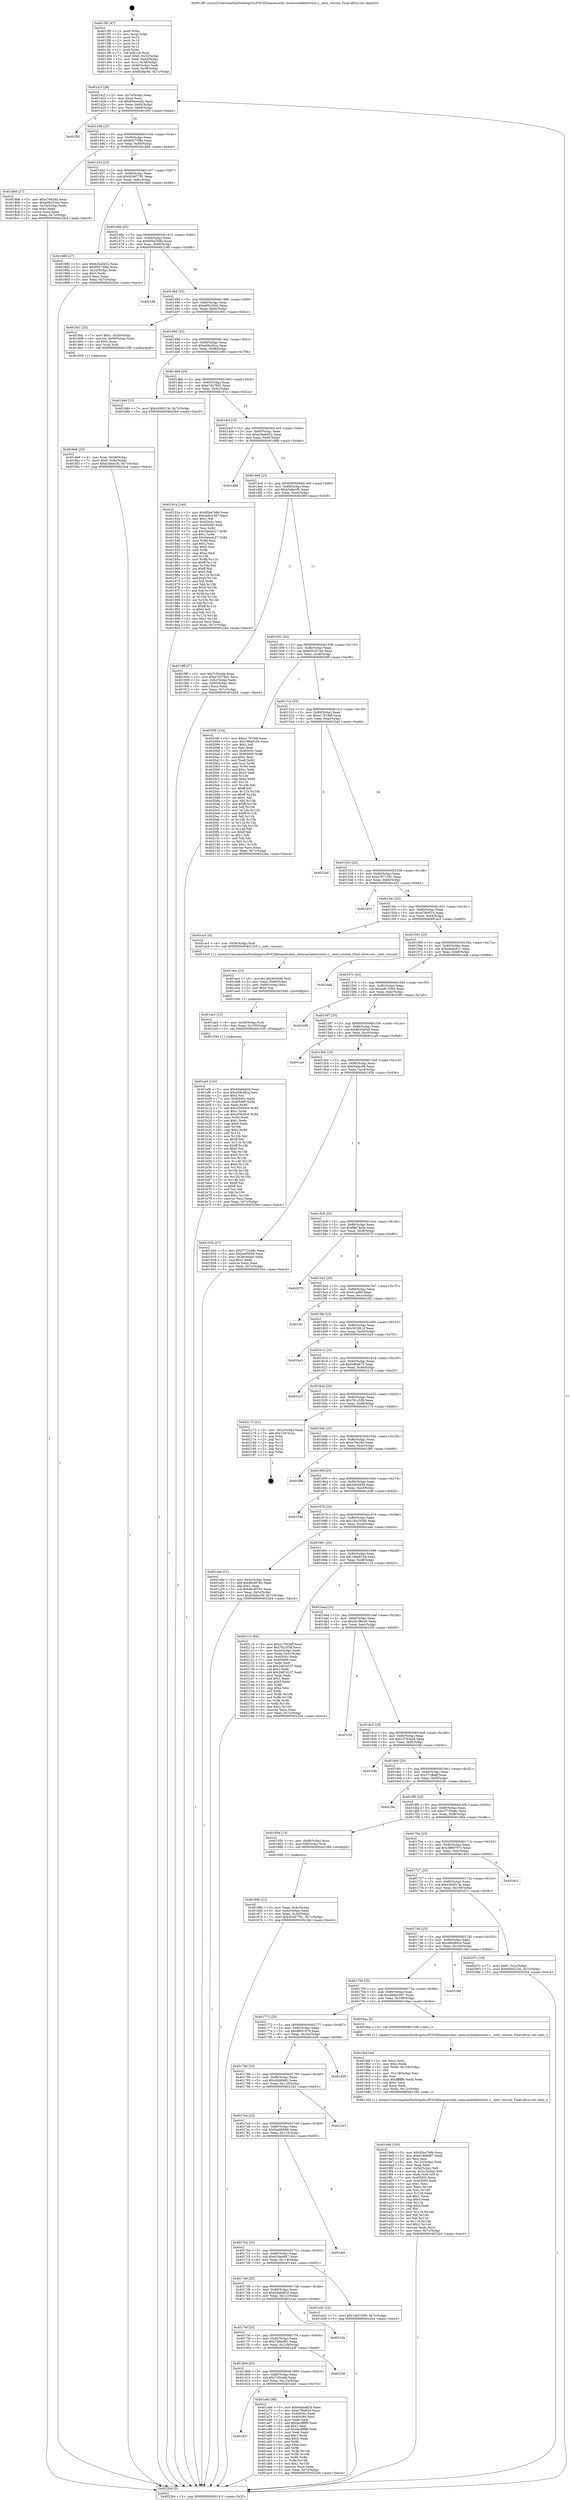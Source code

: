 digraph "0x4013f0" {
  label = "0x4013f0 (/mnt/c/Users/mathe/Desktop/tcc/POCII/binaries/extr_memcachedextstore.c__next_version_Final-ollvm.out::main(0))"
  labelloc = "t"
  node[shape=record]

  Entry [label="",width=0.3,height=0.3,shape=circle,fillcolor=black,style=filled]
  "0x40141f" [label="{
     0x40141f [26]\l
     | [instrs]\l
     &nbsp;&nbsp;0x40141f \<+3\>: mov -0x7c(%rbp),%eax\l
     &nbsp;&nbsp;0x401422 \<+2\>: mov %eax,%ecx\l
     &nbsp;&nbsp;0x401424 \<+6\>: sub $0x804ee4dc,%ecx\l
     &nbsp;&nbsp;0x40142a \<+3\>: mov %eax,-0x80(%rbp)\l
     &nbsp;&nbsp;0x40142d \<+6\>: mov %ecx,-0x84(%rbp)\l
     &nbsp;&nbsp;0x401433 \<+6\>: je 0000000000401f92 \<main+0xba2\>\l
  }"]
  "0x401f92" [label="{
     0x401f92\l
  }", style=dashed]
  "0x401439" [label="{
     0x401439 [25]\l
     | [instrs]\l
     &nbsp;&nbsp;0x401439 \<+5\>: jmp 000000000040143e \<main+0x4e\>\l
     &nbsp;&nbsp;0x40143e \<+3\>: mov -0x80(%rbp),%eax\l
     &nbsp;&nbsp;0x401441 \<+5\>: sub $0x89273f9a,%eax\l
     &nbsp;&nbsp;0x401446 \<+6\>: mov %eax,-0x88(%rbp)\l
     &nbsp;&nbsp;0x40144c \<+6\>: je 00000000004018b6 \<main+0x4c6\>\l
  }"]
  Exit [label="",width=0.3,height=0.3,shape=circle,fillcolor=black,style=filled,peripheries=2]
  "0x4018b6" [label="{
     0x4018b6 [27]\l
     | [instrs]\l
     &nbsp;&nbsp;0x4018b6 \<+5\>: mov $0xa79426d,%eax\l
     &nbsp;&nbsp;0x4018bb \<+5\>: mov $0xa06233ed,%ecx\l
     &nbsp;&nbsp;0x4018c0 \<+3\>: mov -0x34(%rbp),%edx\l
     &nbsp;&nbsp;0x4018c3 \<+3\>: cmp $0x0,%edx\l
     &nbsp;&nbsp;0x4018c6 \<+3\>: cmove %ecx,%eax\l
     &nbsp;&nbsp;0x4018c9 \<+3\>: mov %eax,-0x7c(%rbp)\l
     &nbsp;&nbsp;0x4018cc \<+5\>: jmp 00000000004022b4 \<main+0xec4\>\l
  }"]
  "0x401452" [label="{
     0x401452 [25]\l
     | [instrs]\l
     &nbsp;&nbsp;0x401452 \<+5\>: jmp 0000000000401457 \<main+0x67\>\l
     &nbsp;&nbsp;0x401457 \<+3\>: mov -0x80(%rbp),%eax\l
     &nbsp;&nbsp;0x40145a \<+5\>: sub $0x929d7781,%eax\l
     &nbsp;&nbsp;0x40145f \<+6\>: mov %eax,-0x8c(%rbp)\l
     &nbsp;&nbsp;0x401465 \<+6\>: je 0000000000401880 \<main+0x490\>\l
  }"]
  "0x401af4" [label="{
     0x401af4 [144]\l
     | [instrs]\l
     &nbsp;&nbsp;0x401af4 \<+5\>: mov $0x64aba82d,%eax\l
     &nbsp;&nbsp;0x401af9 \<+5\>: mov $0xa58c49ca,%esi\l
     &nbsp;&nbsp;0x401afe \<+2\>: mov $0x1,%cl\l
     &nbsp;&nbsp;0x401b00 \<+7\>: mov 0x40505c,%edx\l
     &nbsp;&nbsp;0x401b07 \<+8\>: mov 0x405060,%r8d\l
     &nbsp;&nbsp;0x401b0f \<+3\>: mov %edx,%r9d\l
     &nbsp;&nbsp;0x401b12 \<+7\>: add $0xcf3829c6,%r9d\l
     &nbsp;&nbsp;0x401b19 \<+4\>: sub $0x1,%r9d\l
     &nbsp;&nbsp;0x401b1d \<+7\>: sub $0xcf3829c6,%r9d\l
     &nbsp;&nbsp;0x401b24 \<+4\>: imul %r9d,%edx\l
     &nbsp;&nbsp;0x401b28 \<+3\>: and $0x1,%edx\l
     &nbsp;&nbsp;0x401b2b \<+3\>: cmp $0x0,%edx\l
     &nbsp;&nbsp;0x401b2e \<+4\>: sete %r10b\l
     &nbsp;&nbsp;0x401b32 \<+4\>: cmp $0xa,%r8d\l
     &nbsp;&nbsp;0x401b36 \<+4\>: setl %r11b\l
     &nbsp;&nbsp;0x401b3a \<+3\>: mov %r10b,%bl\l
     &nbsp;&nbsp;0x401b3d \<+3\>: xor $0xff,%bl\l
     &nbsp;&nbsp;0x401b40 \<+3\>: mov %r11b,%r14b\l
     &nbsp;&nbsp;0x401b43 \<+4\>: xor $0xff,%r14b\l
     &nbsp;&nbsp;0x401b47 \<+3\>: xor $0x0,%cl\l
     &nbsp;&nbsp;0x401b4a \<+3\>: mov %bl,%r15b\l
     &nbsp;&nbsp;0x401b4d \<+4\>: and $0x0,%r15b\l
     &nbsp;&nbsp;0x401b51 \<+3\>: and %cl,%r10b\l
     &nbsp;&nbsp;0x401b54 \<+3\>: mov %r14b,%r12b\l
     &nbsp;&nbsp;0x401b57 \<+4\>: and $0x0,%r12b\l
     &nbsp;&nbsp;0x401b5b \<+3\>: and %cl,%r11b\l
     &nbsp;&nbsp;0x401b5e \<+3\>: or %r10b,%r15b\l
     &nbsp;&nbsp;0x401b61 \<+3\>: or %r11b,%r12b\l
     &nbsp;&nbsp;0x401b64 \<+3\>: xor %r12b,%r15b\l
     &nbsp;&nbsp;0x401b67 \<+3\>: or %r14b,%bl\l
     &nbsp;&nbsp;0x401b6a \<+3\>: xor $0xff,%bl\l
     &nbsp;&nbsp;0x401b6d \<+3\>: or $0x0,%cl\l
     &nbsp;&nbsp;0x401b70 \<+2\>: and %cl,%bl\l
     &nbsp;&nbsp;0x401b72 \<+3\>: or %bl,%r15b\l
     &nbsp;&nbsp;0x401b75 \<+4\>: test $0x1,%r15b\l
     &nbsp;&nbsp;0x401b79 \<+3\>: cmovne %esi,%eax\l
     &nbsp;&nbsp;0x401b7c \<+3\>: mov %eax,-0x7c(%rbp)\l
     &nbsp;&nbsp;0x401b7f \<+5\>: jmp 00000000004022b4 \<main+0xec4\>\l
  }"]
  "0x401880" [label="{
     0x401880 [27]\l
     | [instrs]\l
     &nbsp;&nbsp;0x401880 \<+5\>: mov $0xb2ba6452,%eax\l
     &nbsp;&nbsp;0x401885 \<+5\>: mov $0x89273f9a,%ecx\l
     &nbsp;&nbsp;0x40188a \<+3\>: mov -0x34(%rbp),%edx\l
     &nbsp;&nbsp;0x40188d \<+3\>: cmp $0x1,%edx\l
     &nbsp;&nbsp;0x401890 \<+3\>: cmovl %ecx,%eax\l
     &nbsp;&nbsp;0x401893 \<+3\>: mov %eax,-0x7c(%rbp)\l
     &nbsp;&nbsp;0x401896 \<+5\>: jmp 00000000004022b4 \<main+0xec4\>\l
  }"]
  "0x40146b" [label="{
     0x40146b [25]\l
     | [instrs]\l
     &nbsp;&nbsp;0x40146b \<+5\>: jmp 0000000000401470 \<main+0x80\>\l
     &nbsp;&nbsp;0x401470 \<+3\>: mov -0x80(%rbp),%eax\l
     &nbsp;&nbsp;0x401473 \<+5\>: sub $0x95ba7b8b,%eax\l
     &nbsp;&nbsp;0x401478 \<+6\>: mov %eax,-0x90(%rbp)\l
     &nbsp;&nbsp;0x40147e \<+6\>: je 0000000000402188 \<main+0xd98\>\l
  }"]
  "0x401ae5" [label="{
     0x401ae5 [15]\l
     | [instrs]\l
     &nbsp;&nbsp;0x401ae5 \<+4\>: mov -0x58(%rbp),%rdi\l
     &nbsp;&nbsp;0x401ae9 \<+6\>: mov %eax,-0x130(%rbp)\l
     &nbsp;&nbsp;0x401aef \<+5\>: call 0000000000401030 \<free@plt\>\l
     | [calls]\l
     &nbsp;&nbsp;0x401030 \{1\} (unknown)\l
  }"]
  "0x402188" [label="{
     0x402188\l
  }", style=dashed]
  "0x401484" [label="{
     0x401484 [25]\l
     | [instrs]\l
     &nbsp;&nbsp;0x401484 \<+5\>: jmp 0000000000401489 \<main+0x99\>\l
     &nbsp;&nbsp;0x401489 \<+3\>: mov -0x80(%rbp),%eax\l
     &nbsp;&nbsp;0x40148c \<+5\>: sub $0xa06233ed,%eax\l
     &nbsp;&nbsp;0x401491 \<+6\>: mov %eax,-0x94(%rbp)\l
     &nbsp;&nbsp;0x401497 \<+6\>: je 00000000004018d1 \<main+0x4e1\>\l
  }"]
  "0x401ace" [label="{
     0x401ace [23]\l
     | [instrs]\l
     &nbsp;&nbsp;0x401ace \<+10\>: movabs $0x4030d6,%rdi\l
     &nbsp;&nbsp;0x401ad8 \<+3\>: mov %eax,-0x60(%rbp)\l
     &nbsp;&nbsp;0x401adb \<+3\>: mov -0x60(%rbp),%esi\l
     &nbsp;&nbsp;0x401ade \<+2\>: mov $0x0,%al\l
     &nbsp;&nbsp;0x401ae0 \<+5\>: call 0000000000401040 \<printf@plt\>\l
     | [calls]\l
     &nbsp;&nbsp;0x401040 \{1\} (unknown)\l
  }"]
  "0x4018d1" [label="{
     0x4018d1 [23]\l
     | [instrs]\l
     &nbsp;&nbsp;0x4018d1 \<+7\>: movl $0x1,-0x50(%rbp)\l
     &nbsp;&nbsp;0x4018d8 \<+4\>: movslq -0x50(%rbp),%rax\l
     &nbsp;&nbsp;0x4018dc \<+4\>: shl $0x2,%rax\l
     &nbsp;&nbsp;0x4018e0 \<+3\>: mov %rax,%rdi\l
     &nbsp;&nbsp;0x4018e3 \<+5\>: call 0000000000401050 \<malloc@plt\>\l
     | [calls]\l
     &nbsp;&nbsp;0x401050 \{1\} (unknown)\l
  }"]
  "0x40149d" [label="{
     0x40149d [25]\l
     | [instrs]\l
     &nbsp;&nbsp;0x40149d \<+5\>: jmp 00000000004014a2 \<main+0xb2\>\l
     &nbsp;&nbsp;0x4014a2 \<+3\>: mov -0x80(%rbp),%eax\l
     &nbsp;&nbsp;0x4014a5 \<+5\>: sub $0xa58c49ca,%eax\l
     &nbsp;&nbsp;0x4014aa \<+6\>: mov %eax,-0x98(%rbp)\l
     &nbsp;&nbsp;0x4014b0 \<+6\>: je 0000000000401b84 \<main+0x794\>\l
  }"]
  "0x401821" [label="{
     0x401821\l
  }", style=dashed]
  "0x401b84" [label="{
     0x401b84 [12]\l
     | [instrs]\l
     &nbsp;&nbsp;0x401b84 \<+7\>: movl $0x4500013e,-0x7c(%rbp)\l
     &nbsp;&nbsp;0x401b8b \<+5\>: jmp 00000000004022b4 \<main+0xec4\>\l
  }"]
  "0x4014b6" [label="{
     0x4014b6 [25]\l
     | [instrs]\l
     &nbsp;&nbsp;0x4014b6 \<+5\>: jmp 00000000004014bb \<main+0xcb\>\l
     &nbsp;&nbsp;0x4014bb \<+3\>: mov -0x80(%rbp),%eax\l
     &nbsp;&nbsp;0x4014be \<+5\>: sub $0xa7d279d1,%eax\l
     &nbsp;&nbsp;0x4014c3 \<+6\>: mov %eax,-0x9c(%rbp)\l
     &nbsp;&nbsp;0x4014c9 \<+6\>: je 000000000040191a \<main+0x52a\>\l
  }"]
  "0x401a6d" [label="{
     0x401a6d [88]\l
     | [instrs]\l
     &nbsp;&nbsp;0x401a6d \<+5\>: mov $0x64aba82d,%eax\l
     &nbsp;&nbsp;0x401a72 \<+5\>: mov $0xe7f6e924,%ecx\l
     &nbsp;&nbsp;0x401a77 \<+7\>: mov 0x40505c,%edx\l
     &nbsp;&nbsp;0x401a7e \<+7\>: mov 0x405060,%esi\l
     &nbsp;&nbsp;0x401a85 \<+2\>: mov %edx,%edi\l
     &nbsp;&nbsp;0x401a87 \<+6\>: add $0xfac9ff98,%edi\l
     &nbsp;&nbsp;0x401a8d \<+3\>: sub $0x1,%edi\l
     &nbsp;&nbsp;0x401a90 \<+6\>: sub $0xfac9ff98,%edi\l
     &nbsp;&nbsp;0x401a96 \<+3\>: imul %edi,%edx\l
     &nbsp;&nbsp;0x401a99 \<+3\>: and $0x1,%edx\l
     &nbsp;&nbsp;0x401a9c \<+3\>: cmp $0x0,%edx\l
     &nbsp;&nbsp;0x401a9f \<+4\>: sete %r8b\l
     &nbsp;&nbsp;0x401aa3 \<+3\>: cmp $0xa,%esi\l
     &nbsp;&nbsp;0x401aa6 \<+4\>: setl %r9b\l
     &nbsp;&nbsp;0x401aaa \<+3\>: mov %r8b,%r10b\l
     &nbsp;&nbsp;0x401aad \<+3\>: and %r9b,%r10b\l
     &nbsp;&nbsp;0x401ab0 \<+3\>: xor %r9b,%r8b\l
     &nbsp;&nbsp;0x401ab3 \<+3\>: or %r8b,%r10b\l
     &nbsp;&nbsp;0x401ab6 \<+4\>: test $0x1,%r10b\l
     &nbsp;&nbsp;0x401aba \<+3\>: cmovne %ecx,%eax\l
     &nbsp;&nbsp;0x401abd \<+3\>: mov %eax,-0x7c(%rbp)\l
     &nbsp;&nbsp;0x401ac0 \<+5\>: jmp 00000000004022b4 \<main+0xec4\>\l
  }"]
  "0x40191a" [label="{
     0x40191a [144]\l
     | [instrs]\l
     &nbsp;&nbsp;0x40191a \<+5\>: mov $0x95ba7b8b,%eax\l
     &nbsp;&nbsp;0x40191f \<+5\>: mov $0x4b8a10d7,%ecx\l
     &nbsp;&nbsp;0x401924 \<+2\>: mov $0x1,%dl\l
     &nbsp;&nbsp;0x401926 \<+7\>: mov 0x40505c,%esi\l
     &nbsp;&nbsp;0x40192d \<+7\>: mov 0x405060,%edi\l
     &nbsp;&nbsp;0x401934 \<+3\>: mov %esi,%r8d\l
     &nbsp;&nbsp;0x401937 \<+7\>: sub $0x3aea4c27,%r8d\l
     &nbsp;&nbsp;0x40193e \<+4\>: sub $0x1,%r8d\l
     &nbsp;&nbsp;0x401942 \<+7\>: add $0x3aea4c27,%r8d\l
     &nbsp;&nbsp;0x401949 \<+4\>: imul %r8d,%esi\l
     &nbsp;&nbsp;0x40194d \<+3\>: and $0x1,%esi\l
     &nbsp;&nbsp;0x401950 \<+3\>: cmp $0x0,%esi\l
     &nbsp;&nbsp;0x401953 \<+4\>: sete %r9b\l
     &nbsp;&nbsp;0x401957 \<+3\>: cmp $0xa,%edi\l
     &nbsp;&nbsp;0x40195a \<+4\>: setl %r10b\l
     &nbsp;&nbsp;0x40195e \<+3\>: mov %r9b,%r11b\l
     &nbsp;&nbsp;0x401961 \<+4\>: xor $0xff,%r11b\l
     &nbsp;&nbsp;0x401965 \<+3\>: mov %r10b,%bl\l
     &nbsp;&nbsp;0x401968 \<+3\>: xor $0xff,%bl\l
     &nbsp;&nbsp;0x40196b \<+3\>: xor $0x0,%dl\l
     &nbsp;&nbsp;0x40196e \<+3\>: mov %r11b,%r14b\l
     &nbsp;&nbsp;0x401971 \<+4\>: and $0x0,%r14b\l
     &nbsp;&nbsp;0x401975 \<+3\>: and %dl,%r9b\l
     &nbsp;&nbsp;0x401978 \<+3\>: mov %bl,%r15b\l
     &nbsp;&nbsp;0x40197b \<+4\>: and $0x0,%r15b\l
     &nbsp;&nbsp;0x40197f \<+3\>: and %dl,%r10b\l
     &nbsp;&nbsp;0x401982 \<+3\>: or %r9b,%r14b\l
     &nbsp;&nbsp;0x401985 \<+3\>: or %r10b,%r15b\l
     &nbsp;&nbsp;0x401988 \<+3\>: xor %r15b,%r14b\l
     &nbsp;&nbsp;0x40198b \<+3\>: or %bl,%r11b\l
     &nbsp;&nbsp;0x40198e \<+4\>: xor $0xff,%r11b\l
     &nbsp;&nbsp;0x401992 \<+3\>: or $0x0,%dl\l
     &nbsp;&nbsp;0x401995 \<+3\>: and %dl,%r11b\l
     &nbsp;&nbsp;0x401998 \<+3\>: or %r11b,%r14b\l
     &nbsp;&nbsp;0x40199b \<+4\>: test $0x1,%r14b\l
     &nbsp;&nbsp;0x40199f \<+3\>: cmovne %ecx,%eax\l
     &nbsp;&nbsp;0x4019a2 \<+3\>: mov %eax,-0x7c(%rbp)\l
     &nbsp;&nbsp;0x4019a5 \<+5\>: jmp 00000000004022b4 \<main+0xec4\>\l
  }"]
  "0x4014cf" [label="{
     0x4014cf [25]\l
     | [instrs]\l
     &nbsp;&nbsp;0x4014cf \<+5\>: jmp 00000000004014d4 \<main+0xe4\>\l
     &nbsp;&nbsp;0x4014d4 \<+3\>: mov -0x80(%rbp),%eax\l
     &nbsp;&nbsp;0x4014d7 \<+5\>: sub $0xb2ba6452,%eax\l
     &nbsp;&nbsp;0x4014dc \<+6\>: mov %eax,-0xa0(%rbp)\l
     &nbsp;&nbsp;0x4014e2 \<+6\>: je 000000000040189b \<main+0x4ab\>\l
  }"]
  "0x401808" [label="{
     0x401808 [25]\l
     | [instrs]\l
     &nbsp;&nbsp;0x401808 \<+5\>: jmp 000000000040180d \<main+0x41d\>\l
     &nbsp;&nbsp;0x40180d \<+3\>: mov -0x80(%rbp),%eax\l
     &nbsp;&nbsp;0x401810 \<+5\>: sub $0x7cf3cbfa,%eax\l
     &nbsp;&nbsp;0x401815 \<+6\>: mov %eax,-0x124(%rbp)\l
     &nbsp;&nbsp;0x40181b \<+6\>: je 0000000000401a6d \<main+0x67d\>\l
  }"]
  "0x40189b" [label="{
     0x40189b\l
  }", style=dashed]
  "0x4014e8" [label="{
     0x4014e8 [25]\l
     | [instrs]\l
     &nbsp;&nbsp;0x4014e8 \<+5\>: jmp 00000000004014ed \<main+0xfd\>\l
     &nbsp;&nbsp;0x4014ed \<+3\>: mov -0x80(%rbp),%eax\l
     &nbsp;&nbsp;0x4014f0 \<+5\>: sub $0xb3ebe1fb,%eax\l
     &nbsp;&nbsp;0x4014f5 \<+6\>: mov %eax,-0xa4(%rbp)\l
     &nbsp;&nbsp;0x4014fb \<+6\>: je 00000000004018ff \<main+0x50f\>\l
  }"]
  "0x40224f" [label="{
     0x40224f\l
  }", style=dashed]
  "0x4018ff" [label="{
     0x4018ff [27]\l
     | [instrs]\l
     &nbsp;&nbsp;0x4018ff \<+5\>: mov $0x7cf3cbfa,%eax\l
     &nbsp;&nbsp;0x401904 \<+5\>: mov $0xa7d279d1,%ecx\l
     &nbsp;&nbsp;0x401909 \<+3\>: mov -0x5c(%rbp),%edx\l
     &nbsp;&nbsp;0x40190c \<+3\>: cmp -0x50(%rbp),%edx\l
     &nbsp;&nbsp;0x40190f \<+3\>: cmovl %ecx,%eax\l
     &nbsp;&nbsp;0x401912 \<+3\>: mov %eax,-0x7c(%rbp)\l
     &nbsp;&nbsp;0x401915 \<+5\>: jmp 00000000004022b4 \<main+0xec4\>\l
  }"]
  "0x401501" [label="{
     0x401501 [25]\l
     | [instrs]\l
     &nbsp;&nbsp;0x401501 \<+5\>: jmp 0000000000401506 \<main+0x116\>\l
     &nbsp;&nbsp;0x401506 \<+3\>: mov -0x80(%rbp),%eax\l
     &nbsp;&nbsp;0x401509 \<+5\>: sub $0xb50421be,%eax\l
     &nbsp;&nbsp;0x40150e \<+6\>: mov %eax,-0xa8(%rbp)\l
     &nbsp;&nbsp;0x401514 \<+6\>: je 000000000040208f \<main+0xc9f\>\l
  }"]
  "0x4017ef" [label="{
     0x4017ef [25]\l
     | [instrs]\l
     &nbsp;&nbsp;0x4017ef \<+5\>: jmp 00000000004017f4 \<main+0x404\>\l
     &nbsp;&nbsp;0x4017f4 \<+3\>: mov -0x80(%rbp),%eax\l
     &nbsp;&nbsp;0x4017f7 \<+5\>: sub $0x75d9cf61,%eax\l
     &nbsp;&nbsp;0x4017fc \<+6\>: mov %eax,-0x120(%rbp)\l
     &nbsp;&nbsp;0x401802 \<+6\>: je 000000000040224f \<main+0xe5f\>\l
  }"]
  "0x40208f" [label="{
     0x40208f [134]\l
     | [instrs]\l
     &nbsp;&nbsp;0x40208f \<+5\>: mov $0xe17919df,%eax\l
     &nbsp;&nbsp;0x402094 \<+5\>: mov $0x198e8104,%ecx\l
     &nbsp;&nbsp;0x402099 \<+2\>: mov $0x1,%dl\l
     &nbsp;&nbsp;0x40209b \<+2\>: xor %esi,%esi\l
     &nbsp;&nbsp;0x40209d \<+7\>: mov 0x40505c,%edi\l
     &nbsp;&nbsp;0x4020a4 \<+8\>: mov 0x405060,%r8d\l
     &nbsp;&nbsp;0x4020ac \<+3\>: sub $0x1,%esi\l
     &nbsp;&nbsp;0x4020af \<+3\>: mov %edi,%r9d\l
     &nbsp;&nbsp;0x4020b2 \<+3\>: add %esi,%r9d\l
     &nbsp;&nbsp;0x4020b5 \<+4\>: imul %r9d,%edi\l
     &nbsp;&nbsp;0x4020b9 \<+3\>: and $0x1,%edi\l
     &nbsp;&nbsp;0x4020bc \<+3\>: cmp $0x0,%edi\l
     &nbsp;&nbsp;0x4020bf \<+4\>: sete %r10b\l
     &nbsp;&nbsp;0x4020c3 \<+4\>: cmp $0xa,%r8d\l
     &nbsp;&nbsp;0x4020c7 \<+4\>: setl %r11b\l
     &nbsp;&nbsp;0x4020cb \<+3\>: mov %r10b,%bl\l
     &nbsp;&nbsp;0x4020ce \<+3\>: xor $0xff,%bl\l
     &nbsp;&nbsp;0x4020d1 \<+3\>: mov %r11b,%r14b\l
     &nbsp;&nbsp;0x4020d4 \<+4\>: xor $0xff,%r14b\l
     &nbsp;&nbsp;0x4020d8 \<+3\>: xor $0x1,%dl\l
     &nbsp;&nbsp;0x4020db \<+3\>: mov %bl,%r15b\l
     &nbsp;&nbsp;0x4020de \<+4\>: and $0xff,%r15b\l
     &nbsp;&nbsp;0x4020e2 \<+3\>: and %dl,%r10b\l
     &nbsp;&nbsp;0x4020e5 \<+3\>: mov %r14b,%r12b\l
     &nbsp;&nbsp;0x4020e8 \<+4\>: and $0xff,%r12b\l
     &nbsp;&nbsp;0x4020ec \<+3\>: and %dl,%r11b\l
     &nbsp;&nbsp;0x4020ef \<+3\>: or %r10b,%r15b\l
     &nbsp;&nbsp;0x4020f2 \<+3\>: or %r11b,%r12b\l
     &nbsp;&nbsp;0x4020f5 \<+3\>: xor %r12b,%r15b\l
     &nbsp;&nbsp;0x4020f8 \<+3\>: or %r14b,%bl\l
     &nbsp;&nbsp;0x4020fb \<+3\>: xor $0xff,%bl\l
     &nbsp;&nbsp;0x4020fe \<+3\>: or $0x1,%dl\l
     &nbsp;&nbsp;0x402101 \<+2\>: and %dl,%bl\l
     &nbsp;&nbsp;0x402103 \<+3\>: or %bl,%r15b\l
     &nbsp;&nbsp;0x402106 \<+4\>: test $0x1,%r15b\l
     &nbsp;&nbsp;0x40210a \<+3\>: cmovne %ecx,%eax\l
     &nbsp;&nbsp;0x40210d \<+3\>: mov %eax,-0x7c(%rbp)\l
     &nbsp;&nbsp;0x402110 \<+5\>: jmp 00000000004022b4 \<main+0xec4\>\l
  }"]
  "0x40151a" [label="{
     0x40151a [25]\l
     | [instrs]\l
     &nbsp;&nbsp;0x40151a \<+5\>: jmp 000000000040151f \<main+0x12f\>\l
     &nbsp;&nbsp;0x40151f \<+3\>: mov -0x80(%rbp),%eax\l
     &nbsp;&nbsp;0x401522 \<+5\>: sub $0xe17919df,%eax\l
     &nbsp;&nbsp;0x401527 \<+6\>: mov %eax,-0xac(%rbp)\l
     &nbsp;&nbsp;0x40152d \<+6\>: je 00000000004022ad \<main+0xebd\>\l
  }"]
  "0x4021da" [label="{
     0x4021da\l
  }", style=dashed]
  "0x4022ad" [label="{
     0x4022ad\l
  }", style=dashed]
  "0x401533" [label="{
     0x401533 [25]\l
     | [instrs]\l
     &nbsp;&nbsp;0x401533 \<+5\>: jmp 0000000000401538 \<main+0x148\>\l
     &nbsp;&nbsp;0x401538 \<+3\>: mov -0x80(%rbp),%eax\l
     &nbsp;&nbsp;0x40153b \<+5\>: sub $0xe7871581,%eax\l
     &nbsp;&nbsp;0x401540 \<+6\>: mov %eax,-0xb0(%rbp)\l
     &nbsp;&nbsp;0x401546 \<+6\>: je 0000000000401e53 \<main+0xa63\>\l
  }"]
  "0x4017d6" [label="{
     0x4017d6 [25]\l
     | [instrs]\l
     &nbsp;&nbsp;0x4017d6 \<+5\>: jmp 00000000004017db \<main+0x3eb\>\l
     &nbsp;&nbsp;0x4017db \<+3\>: mov -0x80(%rbp),%eax\l
     &nbsp;&nbsp;0x4017de \<+5\>: sub $0x64aba82d,%eax\l
     &nbsp;&nbsp;0x4017e3 \<+6\>: mov %eax,-0x11c(%rbp)\l
     &nbsp;&nbsp;0x4017e9 \<+6\>: je 00000000004021da \<main+0xdea\>\l
  }"]
  "0x401e53" [label="{
     0x401e53\l
  }", style=dashed]
  "0x40154c" [label="{
     0x40154c [25]\l
     | [instrs]\l
     &nbsp;&nbsp;0x40154c \<+5\>: jmp 0000000000401551 \<main+0x161\>\l
     &nbsp;&nbsp;0x401551 \<+3\>: mov -0x80(%rbp),%eax\l
     &nbsp;&nbsp;0x401554 \<+5\>: sub $0xe7f6e924,%eax\l
     &nbsp;&nbsp;0x401559 \<+6\>: mov %eax,-0xb4(%rbp)\l
     &nbsp;&nbsp;0x40155f \<+6\>: je 0000000000401ac5 \<main+0x6d5\>\l
  }"]
  "0x401a42" [label="{
     0x401a42 [12]\l
     | [instrs]\l
     &nbsp;&nbsp;0x401a42 \<+7\>: movl $0x14b53390,-0x7c(%rbp)\l
     &nbsp;&nbsp;0x401a49 \<+5\>: jmp 00000000004022b4 \<main+0xec4\>\l
  }"]
  "0x401ac5" [label="{
     0x401ac5 [9]\l
     | [instrs]\l
     &nbsp;&nbsp;0x401ac5 \<+4\>: mov -0x58(%rbp),%rdi\l
     &nbsp;&nbsp;0x401ac9 \<+5\>: call 00000000004013c0 \<_next_version\>\l
     | [calls]\l
     &nbsp;&nbsp;0x4013c0 \{1\} (/mnt/c/Users/mathe/Desktop/tcc/POCII/binaries/extr_memcachedextstore.c__next_version_Final-ollvm.out::_next_version)\l
  }"]
  "0x401565" [label="{
     0x401565 [25]\l
     | [instrs]\l
     &nbsp;&nbsp;0x401565 \<+5\>: jmp 000000000040156a \<main+0x17a\>\l
     &nbsp;&nbsp;0x40156a \<+3\>: mov -0x80(%rbp),%eax\l
     &nbsp;&nbsp;0x40156d \<+5\>: sub $0xe8ceb81c,%eax\l
     &nbsp;&nbsp;0x401572 \<+6\>: mov %eax,-0xb8(%rbp)\l
     &nbsp;&nbsp;0x401578 \<+6\>: je 0000000000401da8 \<main+0x9b8\>\l
  }"]
  "0x4017bd" [label="{
     0x4017bd [25]\l
     | [instrs]\l
     &nbsp;&nbsp;0x4017bd \<+5\>: jmp 00000000004017c2 \<main+0x3d2\>\l
     &nbsp;&nbsp;0x4017c2 \<+3\>: mov -0x80(%rbp),%eax\l
     &nbsp;&nbsp;0x4017c5 \<+5\>: sub $0x619e6687,%eax\l
     &nbsp;&nbsp;0x4017ca \<+6\>: mov %eax,-0x118(%rbp)\l
     &nbsp;&nbsp;0x4017d0 \<+6\>: je 0000000000401a42 \<main+0x652\>\l
  }"]
  "0x401da8" [label="{
     0x401da8\l
  }", style=dashed]
  "0x40157e" [label="{
     0x40157e [25]\l
     | [instrs]\l
     &nbsp;&nbsp;0x40157e \<+5\>: jmp 0000000000401583 \<main+0x193\>\l
     &nbsp;&nbsp;0x401583 \<+3\>: mov -0x80(%rbp),%eax\l
     &nbsp;&nbsp;0x401586 \<+5\>: sub $0xee6743b6,%eax\l
     &nbsp;&nbsp;0x40158b \<+6\>: mov %eax,-0xbc(%rbp)\l
     &nbsp;&nbsp;0x401591 \<+6\>: je 0000000000401b90 \<main+0x7a0\>\l
  }"]
  "0x401fe5" [label="{
     0x401fe5\l
  }", style=dashed]
  "0x401b90" [label="{
     0x401b90\l
  }", style=dashed]
  "0x401597" [label="{
     0x401597 [25]\l
     | [instrs]\l
     &nbsp;&nbsp;0x401597 \<+5\>: jmp 000000000040159c \<main+0x1ac\>\l
     &nbsp;&nbsp;0x40159c \<+3\>: mov -0x80(%rbp),%eax\l
     &nbsp;&nbsp;0x40159f \<+5\>: sub $0xf035d0a9,%eax\l
     &nbsp;&nbsp;0x4015a4 \<+6\>: mov %eax,-0xc0(%rbp)\l
     &nbsp;&nbsp;0x4015aa \<+6\>: je 0000000000401ca9 \<main+0x8b9\>\l
  }"]
  "0x4017a4" [label="{
     0x4017a4 [25]\l
     | [instrs]\l
     &nbsp;&nbsp;0x4017a4 \<+5\>: jmp 00000000004017a9 \<main+0x3b9\>\l
     &nbsp;&nbsp;0x4017a9 \<+3\>: mov -0x80(%rbp),%eax\l
     &nbsp;&nbsp;0x4017ac \<+5\>: sub $0x5ae00068,%eax\l
     &nbsp;&nbsp;0x4017b1 \<+6\>: mov %eax,-0x114(%rbp)\l
     &nbsp;&nbsp;0x4017b7 \<+6\>: je 0000000000401fe5 \<main+0xbf5\>\l
  }"]
  "0x401ca9" [label="{
     0x401ca9\l
  }", style=dashed]
  "0x4015b0" [label="{
     0x4015b0 [25]\l
     | [instrs]\l
     &nbsp;&nbsp;0x4015b0 \<+5\>: jmp 00000000004015b5 \<main+0x1c5\>\l
     &nbsp;&nbsp;0x4015b5 \<+3\>: mov -0x80(%rbp),%eax\l
     &nbsp;&nbsp;0x4015b8 \<+5\>: sub $0xf4afac9d,%eax\l
     &nbsp;&nbsp;0x4015bd \<+6\>: mov %eax,-0xc4(%rbp)\l
     &nbsp;&nbsp;0x4015c3 \<+6\>: je 000000000040182b \<main+0x43b\>\l
  }"]
  "0x402243" [label="{
     0x402243\l
  }", style=dashed]
  "0x40182b" [label="{
     0x40182b [27]\l
     | [instrs]\l
     &nbsp;&nbsp;0x40182b \<+5\>: mov $0x37735a9c,%eax\l
     &nbsp;&nbsp;0x401830 \<+5\>: mov $0xb405858,%ecx\l
     &nbsp;&nbsp;0x401835 \<+3\>: mov -0x38(%rbp),%edx\l
     &nbsp;&nbsp;0x401838 \<+3\>: cmp $0x2,%edx\l
     &nbsp;&nbsp;0x40183b \<+3\>: cmovne %ecx,%eax\l
     &nbsp;&nbsp;0x40183e \<+3\>: mov %eax,-0x7c(%rbp)\l
     &nbsp;&nbsp;0x401841 \<+5\>: jmp 00000000004022b4 \<main+0xec4\>\l
  }"]
  "0x4015c9" [label="{
     0x4015c9 [25]\l
     | [instrs]\l
     &nbsp;&nbsp;0x4015c9 \<+5\>: jmp 00000000004015ce \<main+0x1de\>\l
     &nbsp;&nbsp;0x4015ce \<+3\>: mov -0x80(%rbp),%eax\l
     &nbsp;&nbsp;0x4015d1 \<+5\>: sub $0xf8a74a3e,%eax\l
     &nbsp;&nbsp;0x4015d6 \<+6\>: mov %eax,-0xc8(%rbp)\l
     &nbsp;&nbsp;0x4015dc \<+6\>: je 0000000000402070 \<main+0xc80\>\l
  }"]
  "0x4022b4" [label="{
     0x4022b4 [5]\l
     | [instrs]\l
     &nbsp;&nbsp;0x4022b4 \<+5\>: jmp 000000000040141f \<main+0x2f\>\l
  }"]
  "0x4013f0" [label="{
     0x4013f0 [47]\l
     | [instrs]\l
     &nbsp;&nbsp;0x4013f0 \<+1\>: push %rbp\l
     &nbsp;&nbsp;0x4013f1 \<+3\>: mov %rsp,%rbp\l
     &nbsp;&nbsp;0x4013f4 \<+2\>: push %r15\l
     &nbsp;&nbsp;0x4013f6 \<+2\>: push %r14\l
     &nbsp;&nbsp;0x4013f8 \<+2\>: push %r13\l
     &nbsp;&nbsp;0x4013fa \<+2\>: push %r12\l
     &nbsp;&nbsp;0x4013fc \<+1\>: push %rbx\l
     &nbsp;&nbsp;0x4013fd \<+7\>: sub $0x128,%rsp\l
     &nbsp;&nbsp;0x401404 \<+7\>: movl $0x0,-0x3c(%rbp)\l
     &nbsp;&nbsp;0x40140b \<+3\>: mov %edi,-0x40(%rbp)\l
     &nbsp;&nbsp;0x40140e \<+4\>: mov %rsi,-0x48(%rbp)\l
     &nbsp;&nbsp;0x401412 \<+3\>: mov -0x40(%rbp),%edi\l
     &nbsp;&nbsp;0x401415 \<+3\>: mov %edi,-0x38(%rbp)\l
     &nbsp;&nbsp;0x401418 \<+7\>: movl $0xf4afac9d,-0x7c(%rbp)\l
  }"]
  "0x40178b" [label="{
     0x40178b [25]\l
     | [instrs]\l
     &nbsp;&nbsp;0x40178b \<+5\>: jmp 0000000000401790 \<main+0x3a0\>\l
     &nbsp;&nbsp;0x401790 \<+3\>: mov -0x80(%rbp),%eax\l
     &nbsp;&nbsp;0x401793 \<+5\>: sub $0x4fa99b81,%eax\l
     &nbsp;&nbsp;0x401798 \<+6\>: mov %eax,-0x110(%rbp)\l
     &nbsp;&nbsp;0x40179e \<+6\>: je 0000000000402243 \<main+0xe53\>\l
  }"]
  "0x402070" [label="{
     0x402070\l
  }", style=dashed]
  "0x4015e2" [label="{
     0x4015e2 [25]\l
     | [instrs]\l
     &nbsp;&nbsp;0x4015e2 \<+5\>: jmp 00000000004015e7 \<main+0x1f7\>\l
     &nbsp;&nbsp;0x4015e7 \<+3\>: mov -0x80(%rbp),%eax\l
     &nbsp;&nbsp;0x4015ea \<+5\>: sub $0xb1ea80,%eax\l
     &nbsp;&nbsp;0x4015ef \<+6\>: mov %eax,-0xcc(%rbp)\l
     &nbsp;&nbsp;0x4015f5 \<+6\>: je 0000000000401f2c \<main+0xb3c\>\l
  }"]
  "0x401d39" [label="{
     0x401d39\l
  }", style=dashed]
  "0x401f2c" [label="{
     0x401f2c\l
  }", style=dashed]
  "0x4015fb" [label="{
     0x4015fb [25]\l
     | [instrs]\l
     &nbsp;&nbsp;0x4015fb \<+5\>: jmp 0000000000401600 \<main+0x210\>\l
     &nbsp;&nbsp;0x401600 \<+3\>: mov -0x80(%rbp),%eax\l
     &nbsp;&nbsp;0x401603 \<+5\>: sub $0x263261d,%eax\l
     &nbsp;&nbsp;0x401608 \<+6\>: mov %eax,-0xd0(%rbp)\l
     &nbsp;&nbsp;0x40160e \<+6\>: je 0000000000401be3 \<main+0x7f3\>\l
  }"]
  "0x4019db" [label="{
     0x4019db [103]\l
     | [instrs]\l
     &nbsp;&nbsp;0x4019db \<+5\>: mov $0x95ba7b8b,%ecx\l
     &nbsp;&nbsp;0x4019e0 \<+5\>: mov $0x619e6687,%edx\l
     &nbsp;&nbsp;0x4019e5 \<+2\>: xor %esi,%esi\l
     &nbsp;&nbsp;0x4019e7 \<+6\>: mov -0x12c(%rbp),%edi\l
     &nbsp;&nbsp;0x4019ed \<+3\>: imul %eax,%edi\l
     &nbsp;&nbsp;0x4019f0 \<+4\>: mov -0x58(%rbp),%r8\l
     &nbsp;&nbsp;0x4019f4 \<+4\>: movslq -0x5c(%rbp),%r9\l
     &nbsp;&nbsp;0x4019f8 \<+4\>: mov %edi,(%r8,%r9,4)\l
     &nbsp;&nbsp;0x4019fc \<+7\>: mov 0x40505c,%eax\l
     &nbsp;&nbsp;0x401a03 \<+7\>: mov 0x405060,%edi\l
     &nbsp;&nbsp;0x401a0a \<+3\>: sub $0x1,%esi\l
     &nbsp;&nbsp;0x401a0d \<+3\>: mov %eax,%r10d\l
     &nbsp;&nbsp;0x401a10 \<+3\>: add %esi,%r10d\l
     &nbsp;&nbsp;0x401a13 \<+4\>: imul %r10d,%eax\l
     &nbsp;&nbsp;0x401a17 \<+3\>: and $0x1,%eax\l
     &nbsp;&nbsp;0x401a1a \<+3\>: cmp $0x0,%eax\l
     &nbsp;&nbsp;0x401a1d \<+4\>: sete %r11b\l
     &nbsp;&nbsp;0x401a21 \<+3\>: cmp $0xa,%edi\l
     &nbsp;&nbsp;0x401a24 \<+3\>: setl %bl\l
     &nbsp;&nbsp;0x401a27 \<+3\>: mov %r11b,%r14b\l
     &nbsp;&nbsp;0x401a2a \<+3\>: and %bl,%r14b\l
     &nbsp;&nbsp;0x401a2d \<+3\>: xor %bl,%r11b\l
     &nbsp;&nbsp;0x401a30 \<+3\>: or %r11b,%r14b\l
     &nbsp;&nbsp;0x401a33 \<+4\>: test $0x1,%r14b\l
     &nbsp;&nbsp;0x401a37 \<+3\>: cmovne %edx,%ecx\l
     &nbsp;&nbsp;0x401a3a \<+3\>: mov %ecx,-0x7c(%rbp)\l
     &nbsp;&nbsp;0x401a3d \<+5\>: jmp 00000000004022b4 \<main+0xec4\>\l
  }"]
  "0x401be3" [label="{
     0x401be3\l
  }", style=dashed]
  "0x401614" [label="{
     0x401614 [25]\l
     | [instrs]\l
     &nbsp;&nbsp;0x401614 \<+5\>: jmp 0000000000401619 \<main+0x229\>\l
     &nbsp;&nbsp;0x401619 \<+3\>: mov -0x80(%rbp),%eax\l
     &nbsp;&nbsp;0x40161c \<+5\>: sub $0x5db4875,%eax\l
     &nbsp;&nbsp;0x401621 \<+6\>: mov %eax,-0xd4(%rbp)\l
     &nbsp;&nbsp;0x401627 \<+6\>: je 0000000000402215 \<main+0xe25\>\l
  }"]
  "0x4019af" [label="{
     0x4019af [44]\l
     | [instrs]\l
     &nbsp;&nbsp;0x4019af \<+2\>: xor %ecx,%ecx\l
     &nbsp;&nbsp;0x4019b1 \<+5\>: mov $0x2,%edx\l
     &nbsp;&nbsp;0x4019b6 \<+6\>: mov %edx,-0x128(%rbp)\l
     &nbsp;&nbsp;0x4019bc \<+1\>: cltd\l
     &nbsp;&nbsp;0x4019bd \<+6\>: mov -0x128(%rbp),%esi\l
     &nbsp;&nbsp;0x4019c3 \<+2\>: idiv %esi\l
     &nbsp;&nbsp;0x4019c5 \<+6\>: imul $0xfffffffe,%edx,%edx\l
     &nbsp;&nbsp;0x4019cb \<+3\>: sub $0x1,%ecx\l
     &nbsp;&nbsp;0x4019ce \<+2\>: sub %ecx,%edx\l
     &nbsp;&nbsp;0x4019d0 \<+6\>: mov %edx,-0x12c(%rbp)\l
     &nbsp;&nbsp;0x4019d6 \<+5\>: call 0000000000401160 \<next_i\>\l
     | [calls]\l
     &nbsp;&nbsp;0x401160 \{1\} (/mnt/c/Users/mathe/Desktop/tcc/POCII/binaries/extr_memcachedextstore.c__next_version_Final-ollvm.out::next_i)\l
  }"]
  "0x402215" [label="{
     0x402215\l
  }", style=dashed]
  "0x40162d" [label="{
     0x40162d [25]\l
     | [instrs]\l
     &nbsp;&nbsp;0x40162d \<+5\>: jmp 0000000000401632 \<main+0x242\>\l
     &nbsp;&nbsp;0x401632 \<+3\>: mov -0x80(%rbp),%eax\l
     &nbsp;&nbsp;0x401635 \<+5\>: sub $0x781c558,%eax\l
     &nbsp;&nbsp;0x40163a \<+6\>: mov %eax,-0xd8(%rbp)\l
     &nbsp;&nbsp;0x401640 \<+6\>: je 0000000000402173 \<main+0xd83\>\l
  }"]
  "0x401772" [label="{
     0x401772 [25]\l
     | [instrs]\l
     &nbsp;&nbsp;0x401772 \<+5\>: jmp 0000000000401777 \<main+0x387\>\l
     &nbsp;&nbsp;0x401777 \<+3\>: mov -0x80(%rbp),%eax\l
     &nbsp;&nbsp;0x40177a \<+5\>: sub $0x4f601976,%eax\l
     &nbsp;&nbsp;0x40177f \<+6\>: mov %eax,-0x10c(%rbp)\l
     &nbsp;&nbsp;0x401785 \<+6\>: je 0000000000401d39 \<main+0x949\>\l
  }"]
  "0x402173" [label="{
     0x402173 [21]\l
     | [instrs]\l
     &nbsp;&nbsp;0x402173 \<+3\>: mov -0x2c(%rbp),%eax\l
     &nbsp;&nbsp;0x402176 \<+7\>: add $0x128,%rsp\l
     &nbsp;&nbsp;0x40217d \<+1\>: pop %rbx\l
     &nbsp;&nbsp;0x40217e \<+2\>: pop %r12\l
     &nbsp;&nbsp;0x402180 \<+2\>: pop %r13\l
     &nbsp;&nbsp;0x402182 \<+2\>: pop %r14\l
     &nbsp;&nbsp;0x402184 \<+2\>: pop %r15\l
     &nbsp;&nbsp;0x402186 \<+1\>: pop %rbp\l
     &nbsp;&nbsp;0x402187 \<+1\>: ret\l
  }"]
  "0x401646" [label="{
     0x401646 [25]\l
     | [instrs]\l
     &nbsp;&nbsp;0x401646 \<+5\>: jmp 000000000040164b \<main+0x25b\>\l
     &nbsp;&nbsp;0x40164b \<+3\>: mov -0x80(%rbp),%eax\l
     &nbsp;&nbsp;0x40164e \<+5\>: sub $0xa79426d,%eax\l
     &nbsp;&nbsp;0x401653 \<+6\>: mov %eax,-0xdc(%rbp)\l
     &nbsp;&nbsp;0x401659 \<+6\>: je 0000000000401f86 \<main+0xb96\>\l
  }"]
  "0x4019aa" [label="{
     0x4019aa [5]\l
     | [instrs]\l
     &nbsp;&nbsp;0x4019aa \<+5\>: call 0000000000401160 \<next_i\>\l
     | [calls]\l
     &nbsp;&nbsp;0x401160 \{1\} (/mnt/c/Users/mathe/Desktop/tcc/POCII/binaries/extr_memcachedextstore.c__next_version_Final-ollvm.out::next_i)\l
  }"]
  "0x401f86" [label="{
     0x401f86\l
  }", style=dashed]
  "0x40165f" [label="{
     0x40165f [25]\l
     | [instrs]\l
     &nbsp;&nbsp;0x40165f \<+5\>: jmp 0000000000401664 \<main+0x274\>\l
     &nbsp;&nbsp;0x401664 \<+3\>: mov -0x80(%rbp),%eax\l
     &nbsp;&nbsp;0x401667 \<+5\>: sub $0xb405858,%eax\l
     &nbsp;&nbsp;0x40166c \<+6\>: mov %eax,-0xe0(%rbp)\l
     &nbsp;&nbsp;0x401672 \<+6\>: je 0000000000401846 \<main+0x456\>\l
  }"]
  "0x401759" [label="{
     0x401759 [25]\l
     | [instrs]\l
     &nbsp;&nbsp;0x401759 \<+5\>: jmp 000000000040175e \<main+0x36e\>\l
     &nbsp;&nbsp;0x40175e \<+3\>: mov -0x80(%rbp),%eax\l
     &nbsp;&nbsp;0x401761 \<+5\>: sub $0x4b8a10d7,%eax\l
     &nbsp;&nbsp;0x401766 \<+6\>: mov %eax,-0x108(%rbp)\l
     &nbsp;&nbsp;0x40176c \<+6\>: je 00000000004019aa \<main+0x5ba\>\l
  }"]
  "0x401846" [label="{
     0x401846\l
  }", style=dashed]
  "0x401678" [label="{
     0x401678 [25]\l
     | [instrs]\l
     &nbsp;&nbsp;0x401678 \<+5\>: jmp 000000000040167d \<main+0x28d\>\l
     &nbsp;&nbsp;0x40167d \<+3\>: mov -0x80(%rbp),%eax\l
     &nbsp;&nbsp;0x401680 \<+5\>: sub $0x14b53390,%eax\l
     &nbsp;&nbsp;0x401685 \<+6\>: mov %eax,-0xe4(%rbp)\l
     &nbsp;&nbsp;0x40168b \<+6\>: je 0000000000401a4e \<main+0x65e\>\l
  }"]
  "0x401c9d" [label="{
     0x401c9d\l
  }", style=dashed]
  "0x401a4e" [label="{
     0x401a4e [31]\l
     | [instrs]\l
     &nbsp;&nbsp;0x401a4e \<+3\>: mov -0x5c(%rbp),%eax\l
     &nbsp;&nbsp;0x401a51 \<+5\>: add $0xd6c6f782,%eax\l
     &nbsp;&nbsp;0x401a56 \<+3\>: add $0x1,%eax\l
     &nbsp;&nbsp;0x401a59 \<+5\>: sub $0xd6c6f782,%eax\l
     &nbsp;&nbsp;0x401a5e \<+3\>: mov %eax,-0x5c(%rbp)\l
     &nbsp;&nbsp;0x401a61 \<+7\>: movl $0xb3ebe1fb,-0x7c(%rbp)\l
     &nbsp;&nbsp;0x401a68 \<+5\>: jmp 00000000004022b4 \<main+0xec4\>\l
  }"]
  "0x401691" [label="{
     0x401691 [25]\l
     | [instrs]\l
     &nbsp;&nbsp;0x401691 \<+5\>: jmp 0000000000401696 \<main+0x2a6\>\l
     &nbsp;&nbsp;0x401696 \<+3\>: mov -0x80(%rbp),%eax\l
     &nbsp;&nbsp;0x401699 \<+5\>: sub $0x198e8104,%eax\l
     &nbsp;&nbsp;0x40169e \<+6\>: mov %eax,-0xe8(%rbp)\l
     &nbsp;&nbsp;0x4016a4 \<+6\>: je 0000000000402115 \<main+0xd25\>\l
  }"]
  "0x401740" [label="{
     0x401740 [25]\l
     | [instrs]\l
     &nbsp;&nbsp;0x401740 \<+5\>: jmp 0000000000401745 \<main+0x355\>\l
     &nbsp;&nbsp;0x401745 \<+3\>: mov -0x80(%rbp),%eax\l
     &nbsp;&nbsp;0x401748 \<+5\>: sub $0x489489ca,%eax\l
     &nbsp;&nbsp;0x40174d \<+6\>: mov %eax,-0x104(%rbp)\l
     &nbsp;&nbsp;0x401753 \<+6\>: je 0000000000401c9d \<main+0x8ad\>\l
  }"]
  "0x402115" [label="{
     0x402115 [94]\l
     | [instrs]\l
     &nbsp;&nbsp;0x402115 \<+5\>: mov $0xe17919df,%eax\l
     &nbsp;&nbsp;0x40211a \<+5\>: mov $0x781c558,%ecx\l
     &nbsp;&nbsp;0x40211f \<+3\>: mov -0x3c(%rbp),%edx\l
     &nbsp;&nbsp;0x402122 \<+3\>: mov %edx,-0x2c(%rbp)\l
     &nbsp;&nbsp;0x402125 \<+7\>: mov 0x40505c,%edx\l
     &nbsp;&nbsp;0x40212c \<+7\>: mov 0x405060,%esi\l
     &nbsp;&nbsp;0x402133 \<+2\>: mov %edx,%edi\l
     &nbsp;&nbsp;0x402135 \<+6\>: sub $0x3467d107,%edi\l
     &nbsp;&nbsp;0x40213b \<+3\>: sub $0x1,%edi\l
     &nbsp;&nbsp;0x40213e \<+6\>: add $0x3467d107,%edi\l
     &nbsp;&nbsp;0x402144 \<+3\>: imul %edi,%edx\l
     &nbsp;&nbsp;0x402147 \<+3\>: and $0x1,%edx\l
     &nbsp;&nbsp;0x40214a \<+3\>: cmp $0x0,%edx\l
     &nbsp;&nbsp;0x40214d \<+4\>: sete %r8b\l
     &nbsp;&nbsp;0x402151 \<+3\>: cmp $0xa,%esi\l
     &nbsp;&nbsp;0x402154 \<+4\>: setl %r9b\l
     &nbsp;&nbsp;0x402158 \<+3\>: mov %r8b,%r10b\l
     &nbsp;&nbsp;0x40215b \<+3\>: and %r9b,%r10b\l
     &nbsp;&nbsp;0x40215e \<+3\>: xor %r9b,%r8b\l
     &nbsp;&nbsp;0x402161 \<+3\>: or %r8b,%r10b\l
     &nbsp;&nbsp;0x402164 \<+4\>: test $0x1,%r10b\l
     &nbsp;&nbsp;0x402168 \<+3\>: cmovne %ecx,%eax\l
     &nbsp;&nbsp;0x40216b \<+3\>: mov %eax,-0x7c(%rbp)\l
     &nbsp;&nbsp;0x40216e \<+5\>: jmp 00000000004022b4 \<main+0xec4\>\l
  }"]
  "0x4016aa" [label="{
     0x4016aa [25]\l
     | [instrs]\l
     &nbsp;&nbsp;0x4016aa \<+5\>: jmp 00000000004016af \<main+0x2bf\>\l
     &nbsp;&nbsp;0x4016af \<+3\>: mov -0x80(%rbp),%eax\l
     &nbsp;&nbsp;0x4016b2 \<+5\>: sub $0x2b1f6e29,%eax\l
     &nbsp;&nbsp;0x4016b7 \<+6\>: mov %eax,-0xec(%rbp)\l
     &nbsp;&nbsp;0x4016bd \<+6\>: je 0000000000401f20 \<main+0xb30\>\l
  }"]
  "0x40207c" [label="{
     0x40207c [19]\l
     | [instrs]\l
     &nbsp;&nbsp;0x40207c \<+7\>: movl $0x0,-0x3c(%rbp)\l
     &nbsp;&nbsp;0x402083 \<+7\>: movl $0xb50421be,-0x7c(%rbp)\l
     &nbsp;&nbsp;0x40208a \<+5\>: jmp 00000000004022b4 \<main+0xec4\>\l
  }"]
  "0x401f20" [label="{
     0x401f20\l
  }", style=dashed]
  "0x4016c3" [label="{
     0x4016c3 [25]\l
     | [instrs]\l
     &nbsp;&nbsp;0x4016c3 \<+5\>: jmp 00000000004016c8 \<main+0x2d8\>\l
     &nbsp;&nbsp;0x4016c8 \<+3\>: mov -0x80(%rbp),%eax\l
     &nbsp;&nbsp;0x4016cb \<+5\>: sub $0x33763ab8,%eax\l
     &nbsp;&nbsp;0x4016d0 \<+6\>: mov %eax,-0xf0(%rbp)\l
     &nbsp;&nbsp;0x4016d6 \<+6\>: je 0000000000401f4b \<main+0xb5b\>\l
  }"]
  "0x401727" [label="{
     0x401727 [25]\l
     | [instrs]\l
     &nbsp;&nbsp;0x401727 \<+5\>: jmp 000000000040172c \<main+0x33c\>\l
     &nbsp;&nbsp;0x40172c \<+3\>: mov -0x80(%rbp),%eax\l
     &nbsp;&nbsp;0x40172f \<+5\>: sub $0x4500013e,%eax\l
     &nbsp;&nbsp;0x401734 \<+6\>: mov %eax,-0x100(%rbp)\l
     &nbsp;&nbsp;0x40173a \<+6\>: je 000000000040207c \<main+0xc8c\>\l
  }"]
  "0x401f4b" [label="{
     0x401f4b\l
  }", style=dashed]
  "0x4016dc" [label="{
     0x4016dc [25]\l
     | [instrs]\l
     &nbsp;&nbsp;0x4016dc \<+5\>: jmp 00000000004016e1 \<main+0x2f1\>\l
     &nbsp;&nbsp;0x4016e1 \<+3\>: mov -0x80(%rbp),%eax\l
     &nbsp;&nbsp;0x4016e4 \<+5\>: sub $0x371ffa6f,%eax\l
     &nbsp;&nbsp;0x4016e9 \<+6\>: mov %eax,-0xf4(%rbp)\l
     &nbsp;&nbsp;0x4016ef \<+6\>: je 000000000040229c \<main+0xeac\>\l
  }"]
  "0x401dc3" [label="{
     0x401dc3\l
  }", style=dashed]
  "0x40229c" [label="{
     0x40229c\l
  }", style=dashed]
  "0x4016f5" [label="{
     0x4016f5 [25]\l
     | [instrs]\l
     &nbsp;&nbsp;0x4016f5 \<+5\>: jmp 00000000004016fa \<main+0x30a\>\l
     &nbsp;&nbsp;0x4016fa \<+3\>: mov -0x80(%rbp),%eax\l
     &nbsp;&nbsp;0x4016fd \<+5\>: sub $0x37735a9c,%eax\l
     &nbsp;&nbsp;0x401702 \<+6\>: mov %eax,-0xf8(%rbp)\l
     &nbsp;&nbsp;0x401708 \<+6\>: je 000000000040185e \<main+0x46e\>\l
  }"]
  "0x4018e8" [label="{
     0x4018e8 [23]\l
     | [instrs]\l
     &nbsp;&nbsp;0x4018e8 \<+4\>: mov %rax,-0x58(%rbp)\l
     &nbsp;&nbsp;0x4018ec \<+7\>: movl $0x0,-0x5c(%rbp)\l
     &nbsp;&nbsp;0x4018f3 \<+7\>: movl $0xb3ebe1fb,-0x7c(%rbp)\l
     &nbsp;&nbsp;0x4018fa \<+5\>: jmp 00000000004022b4 \<main+0xec4\>\l
  }"]
  "0x40185e" [label="{
     0x40185e [13]\l
     | [instrs]\l
     &nbsp;&nbsp;0x40185e \<+4\>: mov -0x48(%rbp),%rax\l
     &nbsp;&nbsp;0x401862 \<+4\>: mov 0x8(%rax),%rdi\l
     &nbsp;&nbsp;0x401866 \<+5\>: call 0000000000401060 \<atoi@plt\>\l
     | [calls]\l
     &nbsp;&nbsp;0x401060 \{1\} (unknown)\l
  }"]
  "0x40170e" [label="{
     0x40170e [25]\l
     | [instrs]\l
     &nbsp;&nbsp;0x40170e \<+5\>: jmp 0000000000401713 \<main+0x323\>\l
     &nbsp;&nbsp;0x401713 \<+3\>: mov -0x80(%rbp),%eax\l
     &nbsp;&nbsp;0x401716 \<+5\>: sub $0x3869797c,%eax\l
     &nbsp;&nbsp;0x40171b \<+6\>: mov %eax,-0xfc(%rbp)\l
     &nbsp;&nbsp;0x401721 \<+6\>: je 0000000000401dc3 \<main+0x9d3\>\l
  }"]
  "0x40186b" [label="{
     0x40186b [21]\l
     | [instrs]\l
     &nbsp;&nbsp;0x40186b \<+3\>: mov %eax,-0x4c(%rbp)\l
     &nbsp;&nbsp;0x40186e \<+3\>: mov -0x4c(%rbp),%eax\l
     &nbsp;&nbsp;0x401871 \<+3\>: mov %eax,-0x34(%rbp)\l
     &nbsp;&nbsp;0x401874 \<+7\>: movl $0x929d7781,-0x7c(%rbp)\l
     &nbsp;&nbsp;0x40187b \<+5\>: jmp 00000000004022b4 \<main+0xec4\>\l
  }"]
  Entry -> "0x4013f0" [label=" 1"]
  "0x40141f" -> "0x401f92" [label=" 0"]
  "0x40141f" -> "0x401439" [label=" 18"]
  "0x402173" -> Exit [label=" 1"]
  "0x401439" -> "0x4018b6" [label=" 1"]
  "0x401439" -> "0x401452" [label=" 17"]
  "0x402115" -> "0x4022b4" [label=" 1"]
  "0x401452" -> "0x401880" [label=" 1"]
  "0x401452" -> "0x40146b" [label=" 16"]
  "0x40208f" -> "0x4022b4" [label=" 1"]
  "0x40146b" -> "0x402188" [label=" 0"]
  "0x40146b" -> "0x401484" [label=" 16"]
  "0x40207c" -> "0x4022b4" [label=" 1"]
  "0x401484" -> "0x4018d1" [label=" 1"]
  "0x401484" -> "0x40149d" [label=" 15"]
  "0x401b84" -> "0x4022b4" [label=" 1"]
  "0x40149d" -> "0x401b84" [label=" 1"]
  "0x40149d" -> "0x4014b6" [label=" 14"]
  "0x401af4" -> "0x4022b4" [label=" 1"]
  "0x4014b6" -> "0x40191a" [label=" 1"]
  "0x4014b6" -> "0x4014cf" [label=" 13"]
  "0x401ae5" -> "0x401af4" [label=" 1"]
  "0x4014cf" -> "0x40189b" [label=" 0"]
  "0x4014cf" -> "0x4014e8" [label=" 13"]
  "0x401ac5" -> "0x401ace" [label=" 1"]
  "0x4014e8" -> "0x4018ff" [label=" 2"]
  "0x4014e8" -> "0x401501" [label=" 11"]
  "0x401a6d" -> "0x4022b4" [label=" 1"]
  "0x401501" -> "0x40208f" [label=" 1"]
  "0x401501" -> "0x40151a" [label=" 10"]
  "0x401808" -> "0x401a6d" [label=" 1"]
  "0x40151a" -> "0x4022ad" [label=" 0"]
  "0x40151a" -> "0x401533" [label=" 10"]
  "0x401ace" -> "0x401ae5" [label=" 1"]
  "0x401533" -> "0x401e53" [label=" 0"]
  "0x401533" -> "0x40154c" [label=" 10"]
  "0x4017ef" -> "0x40224f" [label=" 0"]
  "0x40154c" -> "0x401ac5" [label=" 1"]
  "0x40154c" -> "0x401565" [label=" 9"]
  "0x401808" -> "0x401821" [label=" 0"]
  "0x401565" -> "0x401da8" [label=" 0"]
  "0x401565" -> "0x40157e" [label=" 9"]
  "0x4017d6" -> "0x4021da" [label=" 0"]
  "0x40157e" -> "0x401b90" [label=" 0"]
  "0x40157e" -> "0x401597" [label=" 9"]
  "0x4017ef" -> "0x401808" [label=" 1"]
  "0x401597" -> "0x401ca9" [label=" 0"]
  "0x401597" -> "0x4015b0" [label=" 9"]
  "0x401a42" -> "0x4022b4" [label=" 1"]
  "0x4015b0" -> "0x40182b" [label=" 1"]
  "0x4015b0" -> "0x4015c9" [label=" 8"]
  "0x40182b" -> "0x4022b4" [label=" 1"]
  "0x4013f0" -> "0x40141f" [label=" 1"]
  "0x4022b4" -> "0x40141f" [label=" 17"]
  "0x4017bd" -> "0x4017d6" [label=" 1"]
  "0x4015c9" -> "0x402070" [label=" 0"]
  "0x4015c9" -> "0x4015e2" [label=" 8"]
  "0x4017d6" -> "0x4017ef" [label=" 1"]
  "0x4015e2" -> "0x401f2c" [label=" 0"]
  "0x4015e2" -> "0x4015fb" [label=" 8"]
  "0x4017a4" -> "0x4017bd" [label=" 2"]
  "0x4015fb" -> "0x401be3" [label=" 0"]
  "0x4015fb" -> "0x401614" [label=" 8"]
  "0x401a4e" -> "0x4022b4" [label=" 1"]
  "0x401614" -> "0x402215" [label=" 0"]
  "0x401614" -> "0x40162d" [label=" 8"]
  "0x40178b" -> "0x4017a4" [label=" 2"]
  "0x40162d" -> "0x402173" [label=" 1"]
  "0x40162d" -> "0x401646" [label=" 7"]
  "0x40178b" -> "0x402243" [label=" 0"]
  "0x401646" -> "0x401f86" [label=" 0"]
  "0x401646" -> "0x40165f" [label=" 7"]
  "0x4017bd" -> "0x401a42" [label=" 1"]
  "0x40165f" -> "0x401846" [label=" 0"]
  "0x40165f" -> "0x401678" [label=" 7"]
  "0x401772" -> "0x401d39" [label=" 0"]
  "0x401678" -> "0x401a4e" [label=" 1"]
  "0x401678" -> "0x401691" [label=" 6"]
  "0x4017a4" -> "0x401fe5" [label=" 0"]
  "0x401691" -> "0x402115" [label=" 1"]
  "0x401691" -> "0x4016aa" [label=" 5"]
  "0x4019af" -> "0x4019db" [label=" 1"]
  "0x4016aa" -> "0x401f20" [label=" 0"]
  "0x4016aa" -> "0x4016c3" [label=" 5"]
  "0x4019aa" -> "0x4019af" [label=" 1"]
  "0x4016c3" -> "0x401f4b" [label=" 0"]
  "0x4016c3" -> "0x4016dc" [label=" 5"]
  "0x401759" -> "0x4019aa" [label=" 1"]
  "0x4016dc" -> "0x40229c" [label=" 0"]
  "0x4016dc" -> "0x4016f5" [label=" 5"]
  "0x401772" -> "0x40178b" [label=" 2"]
  "0x4016f5" -> "0x40185e" [label=" 1"]
  "0x4016f5" -> "0x40170e" [label=" 4"]
  "0x40185e" -> "0x40186b" [label=" 1"]
  "0x40186b" -> "0x4022b4" [label=" 1"]
  "0x401880" -> "0x4022b4" [label=" 1"]
  "0x4018b6" -> "0x4022b4" [label=" 1"]
  "0x4018d1" -> "0x4018e8" [label=" 1"]
  "0x4018e8" -> "0x4022b4" [label=" 1"]
  "0x4018ff" -> "0x4022b4" [label=" 2"]
  "0x40191a" -> "0x4022b4" [label=" 1"]
  "0x401740" -> "0x401759" [label=" 3"]
  "0x40170e" -> "0x401dc3" [label=" 0"]
  "0x40170e" -> "0x401727" [label=" 4"]
  "0x401759" -> "0x401772" [label=" 2"]
  "0x401727" -> "0x40207c" [label=" 1"]
  "0x401727" -> "0x401740" [label=" 3"]
  "0x4019db" -> "0x4022b4" [label=" 1"]
  "0x401740" -> "0x401c9d" [label=" 0"]
}
